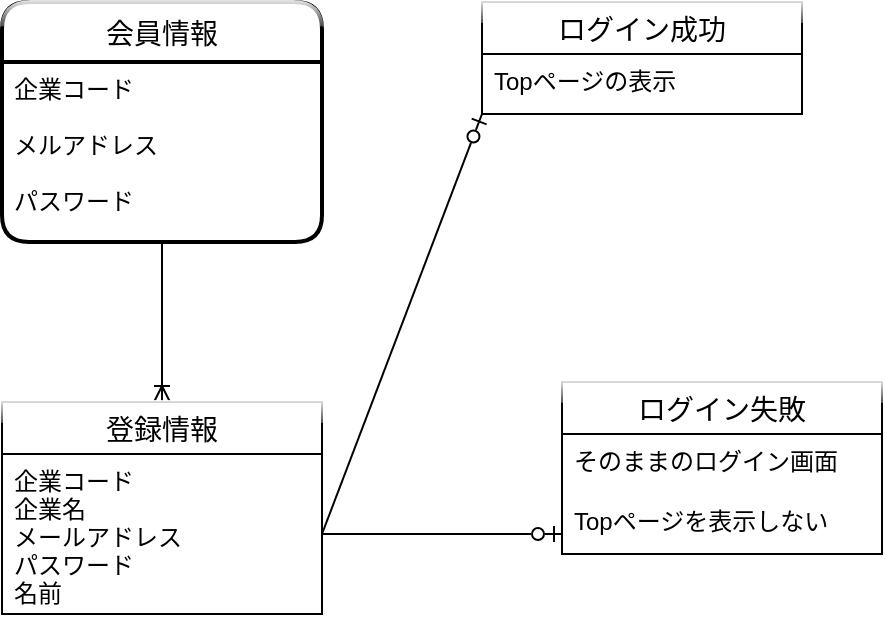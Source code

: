 <mxfile>
    <diagram id="biZyypNwtX2bgNBo4URM" name="ページ1">
        <mxGraphModel dx="564" dy="422" grid="1" gridSize="10" guides="1" tooltips="1" connect="1" arrows="1" fold="1" page="1" pageScale="1" pageWidth="827" pageHeight="1169" math="0" shadow="0">
            <root>
                <mxCell id="0"/>
                <mxCell id="1" parent="0"/>
                <mxCell id="2" value="会員情報" style="swimlane;childLayout=stackLayout;horizontal=1;startSize=30;horizontalStack=0;rounded=1;fontSize=14;fontStyle=0;strokeWidth=2;resizeParent=0;resizeLast=1;shadow=0;dashed=0;align=center;glass=1;" parent="1" vertex="1">
                    <mxGeometry x="40" y="40" width="160" height="120" as="geometry"/>
                </mxCell>
                <mxCell id="3" value="企業コード&#10;&#10;メルアドレス&#10;&#10;パスワード" style="align=left;strokeColor=none;fillColor=none;spacingLeft=4;fontSize=12;verticalAlign=top;resizable=0;rotatable=0;part=1;" parent="2" vertex="1">
                    <mxGeometry y="30" width="160" height="90" as="geometry"/>
                </mxCell>
                <mxCell id="25" style="edgeStyle=none;html=1;exitX=0.5;exitY=1;exitDx=0;exitDy=0;entryX=0.5;entryY=0;entryDx=0;entryDy=0;endArrow=ERoneToMany;endFill=0;" edge="1" parent="1" source="3">
                    <mxGeometry relative="1" as="geometry">
                        <mxPoint x="120" y="240" as="targetPoint"/>
                    </mxGeometry>
                </mxCell>
                <mxCell id="35" value="登録情報" style="swimlane;fontStyle=0;childLayout=stackLayout;horizontal=1;startSize=26;horizontalStack=0;resizeParent=1;resizeParentMax=0;resizeLast=0;collapsible=1;marginBottom=0;align=center;fontSize=14;glass=1;" vertex="1" parent="1">
                    <mxGeometry x="40" y="240" width="160" height="106" as="geometry"/>
                </mxCell>
                <mxCell id="36" value="企業コード&#10;企業名&#10;メールアドレス&#10;パスワード&#10;名前" style="text;strokeColor=none;fillColor=none;spacingLeft=4;spacingRight=4;overflow=hidden;rotatable=0;points=[[0,0.5],[1,0.5]];portConstraint=eastwest;fontSize=12;glass=1;" vertex="1" parent="35">
                    <mxGeometry y="26" width="160" height="80" as="geometry"/>
                </mxCell>
                <mxCell id="56" value="ログイン成功" style="swimlane;fontStyle=0;childLayout=stackLayout;horizontal=1;startSize=26;horizontalStack=0;resizeParent=1;resizeParentMax=0;resizeLast=0;collapsible=1;marginBottom=0;align=center;fontSize=14;glass=1;" vertex="1" parent="1">
                    <mxGeometry x="280" y="40" width="160" height="56" as="geometry"/>
                </mxCell>
                <mxCell id="57" value="Topページの表示" style="text;strokeColor=none;fillColor=none;spacingLeft=4;spacingRight=4;overflow=hidden;rotatable=0;points=[[0,0.5],[1,0.5]];portConstraint=eastwest;fontSize=12;glass=1;" vertex="1" parent="56">
                    <mxGeometry y="26" width="160" height="30" as="geometry"/>
                </mxCell>
                <mxCell id="60" value="ログイン失敗" style="swimlane;fontStyle=0;childLayout=stackLayout;horizontal=1;startSize=26;horizontalStack=0;resizeParent=1;resizeParentMax=0;resizeLast=0;collapsible=1;marginBottom=0;align=center;fontSize=14;glass=1;" vertex="1" parent="1">
                    <mxGeometry x="320" y="230" width="160" height="86" as="geometry"/>
                </mxCell>
                <mxCell id="61" value="そのままのログイン画面" style="text;strokeColor=none;fillColor=none;spacingLeft=4;spacingRight=4;overflow=hidden;rotatable=0;points=[[0,0.5],[1,0.5]];portConstraint=eastwest;fontSize=12;glass=1;" vertex="1" parent="60">
                    <mxGeometry y="26" width="160" height="30" as="geometry"/>
                </mxCell>
                <mxCell id="62" value="Topページを表示しない" style="text;strokeColor=none;fillColor=none;spacingLeft=4;spacingRight=4;overflow=hidden;rotatable=0;points=[[0,0.5],[1,0.5]];portConstraint=eastwest;fontSize=12;glass=1;" vertex="1" parent="60">
                    <mxGeometry y="56" width="160" height="30" as="geometry"/>
                </mxCell>
                <mxCell id="64" style="edgeStyle=none;html=1;endArrow=ERzeroToOne;endFill=0;verticalAlign=bottom;" edge="1" parent="1" source="36">
                    <mxGeometry relative="1" as="geometry">
                        <mxPoint x="320" y="306" as="targetPoint"/>
                        <Array as="points">
                            <mxPoint x="290" y="306"/>
                        </Array>
                    </mxGeometry>
                </mxCell>
                <mxCell id="65" style="edgeStyle=none;html=1;exitX=1;exitY=0.5;exitDx=0;exitDy=0;entryX=0;entryY=1;entryDx=0;entryDy=0;endArrow=ERzeroToOne;endFill=0;" edge="1" parent="1" source="36" target="56">
                    <mxGeometry relative="1" as="geometry"/>
                </mxCell>
            </root>
        </mxGraphModel>
    </diagram>
</mxfile>